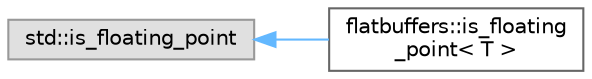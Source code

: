 digraph "Graphical Class Hierarchy"
{
 // LATEX_PDF_SIZE
  bgcolor="transparent";
  edge [fontname=Helvetica,fontsize=10,labelfontname=Helvetica,labelfontsize=10];
  node [fontname=Helvetica,fontsize=10,shape=box,height=0.2,width=0.4];
  rankdir="LR";
  Node0 [id="Node000000",label="std::is_floating_point",height=0.2,width=0.4,color="grey60", fillcolor="#E0E0E0", style="filled",tooltip=" "];
  Node0 -> Node1 [id="edge448_Node000000_Node000001",dir="back",color="steelblue1",style="solid",tooltip=" "];
  Node1 [id="Node000001",label="flatbuffers::is_floating\l_point\< T \>",height=0.2,width=0.4,color="grey40", fillcolor="white", style="filled",URL="$structflatbuffers_1_1is__floating__point.html",tooltip=" "];
}
